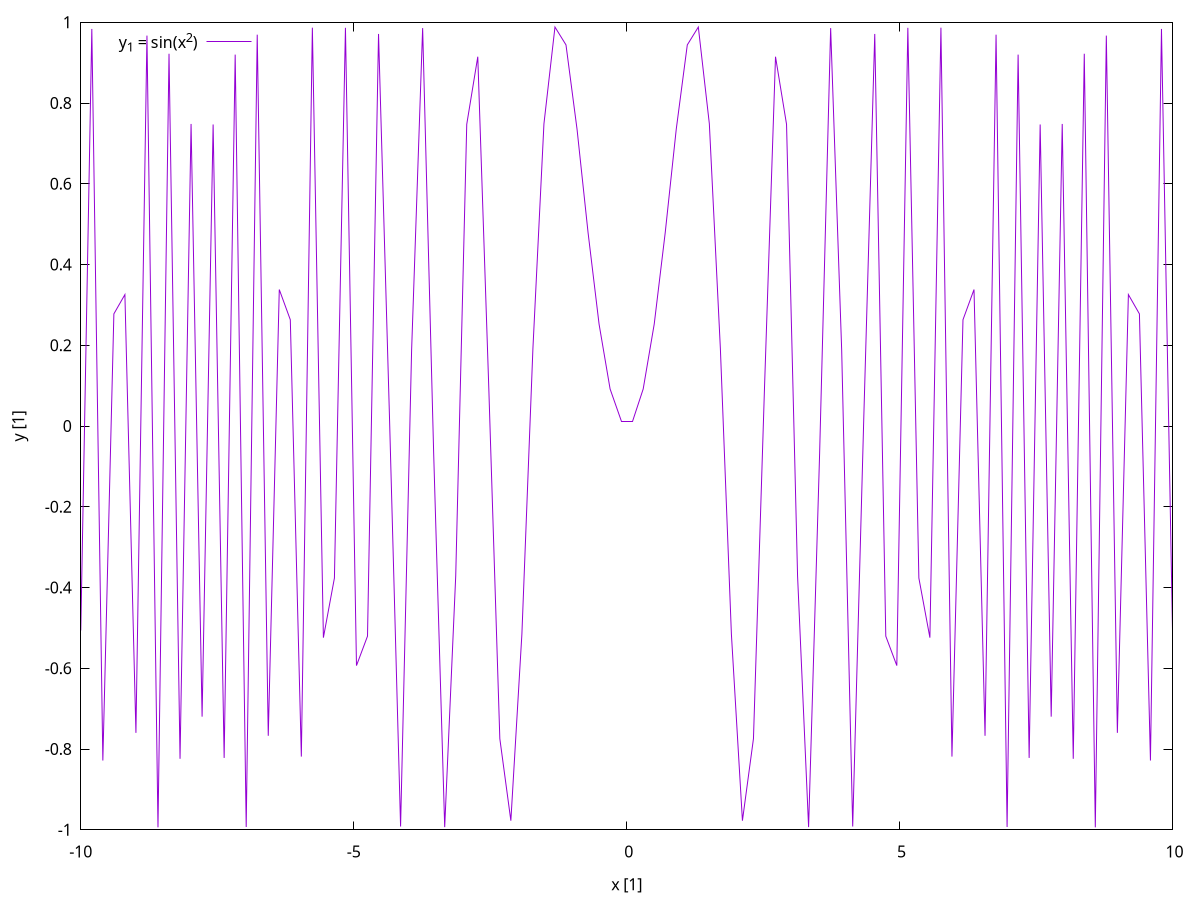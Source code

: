 set terminal pdf
set output 'block-diag-1-gnuplottex-fig1.pdf'
set terminal pdf enhanced size 14.5cm, 6cm
set key top left
set xlabel 'x [1]'
set ylabel 'y [1]'

f1(x)=sin(x**2)

plot f1(x) title 'y_1 = sin(x^2)'
